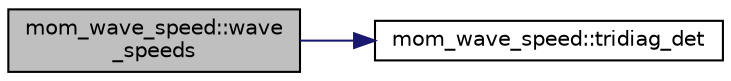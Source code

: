 digraph "mom_wave_speed::wave_speeds"
{
 // INTERACTIVE_SVG=YES
  edge [fontname="Helvetica",fontsize="10",labelfontname="Helvetica",labelfontsize="10"];
  node [fontname="Helvetica",fontsize="10",shape=record];
  rankdir="LR";
  Node60 [label="mom_wave_speed::wave\l_speeds",height=0.2,width=0.4,color="black", fillcolor="grey75", style="filled", fontcolor="black"];
  Node60 -> Node61 [color="midnightblue",fontsize="10",style="solid",fontname="Helvetica"];
  Node61 [label="mom_wave_speed::tridiag_det",height=0.2,width=0.4,color="black", fillcolor="white", style="filled",URL="$namespacemom__wave__speed.html#a1d633de4db3e5c4e4a7d313c428c7a56",tooltip="Calculate the determinant of a tridiagonal matrix with diagonals a,b-lam,c where lam is constant acro..."];
}
